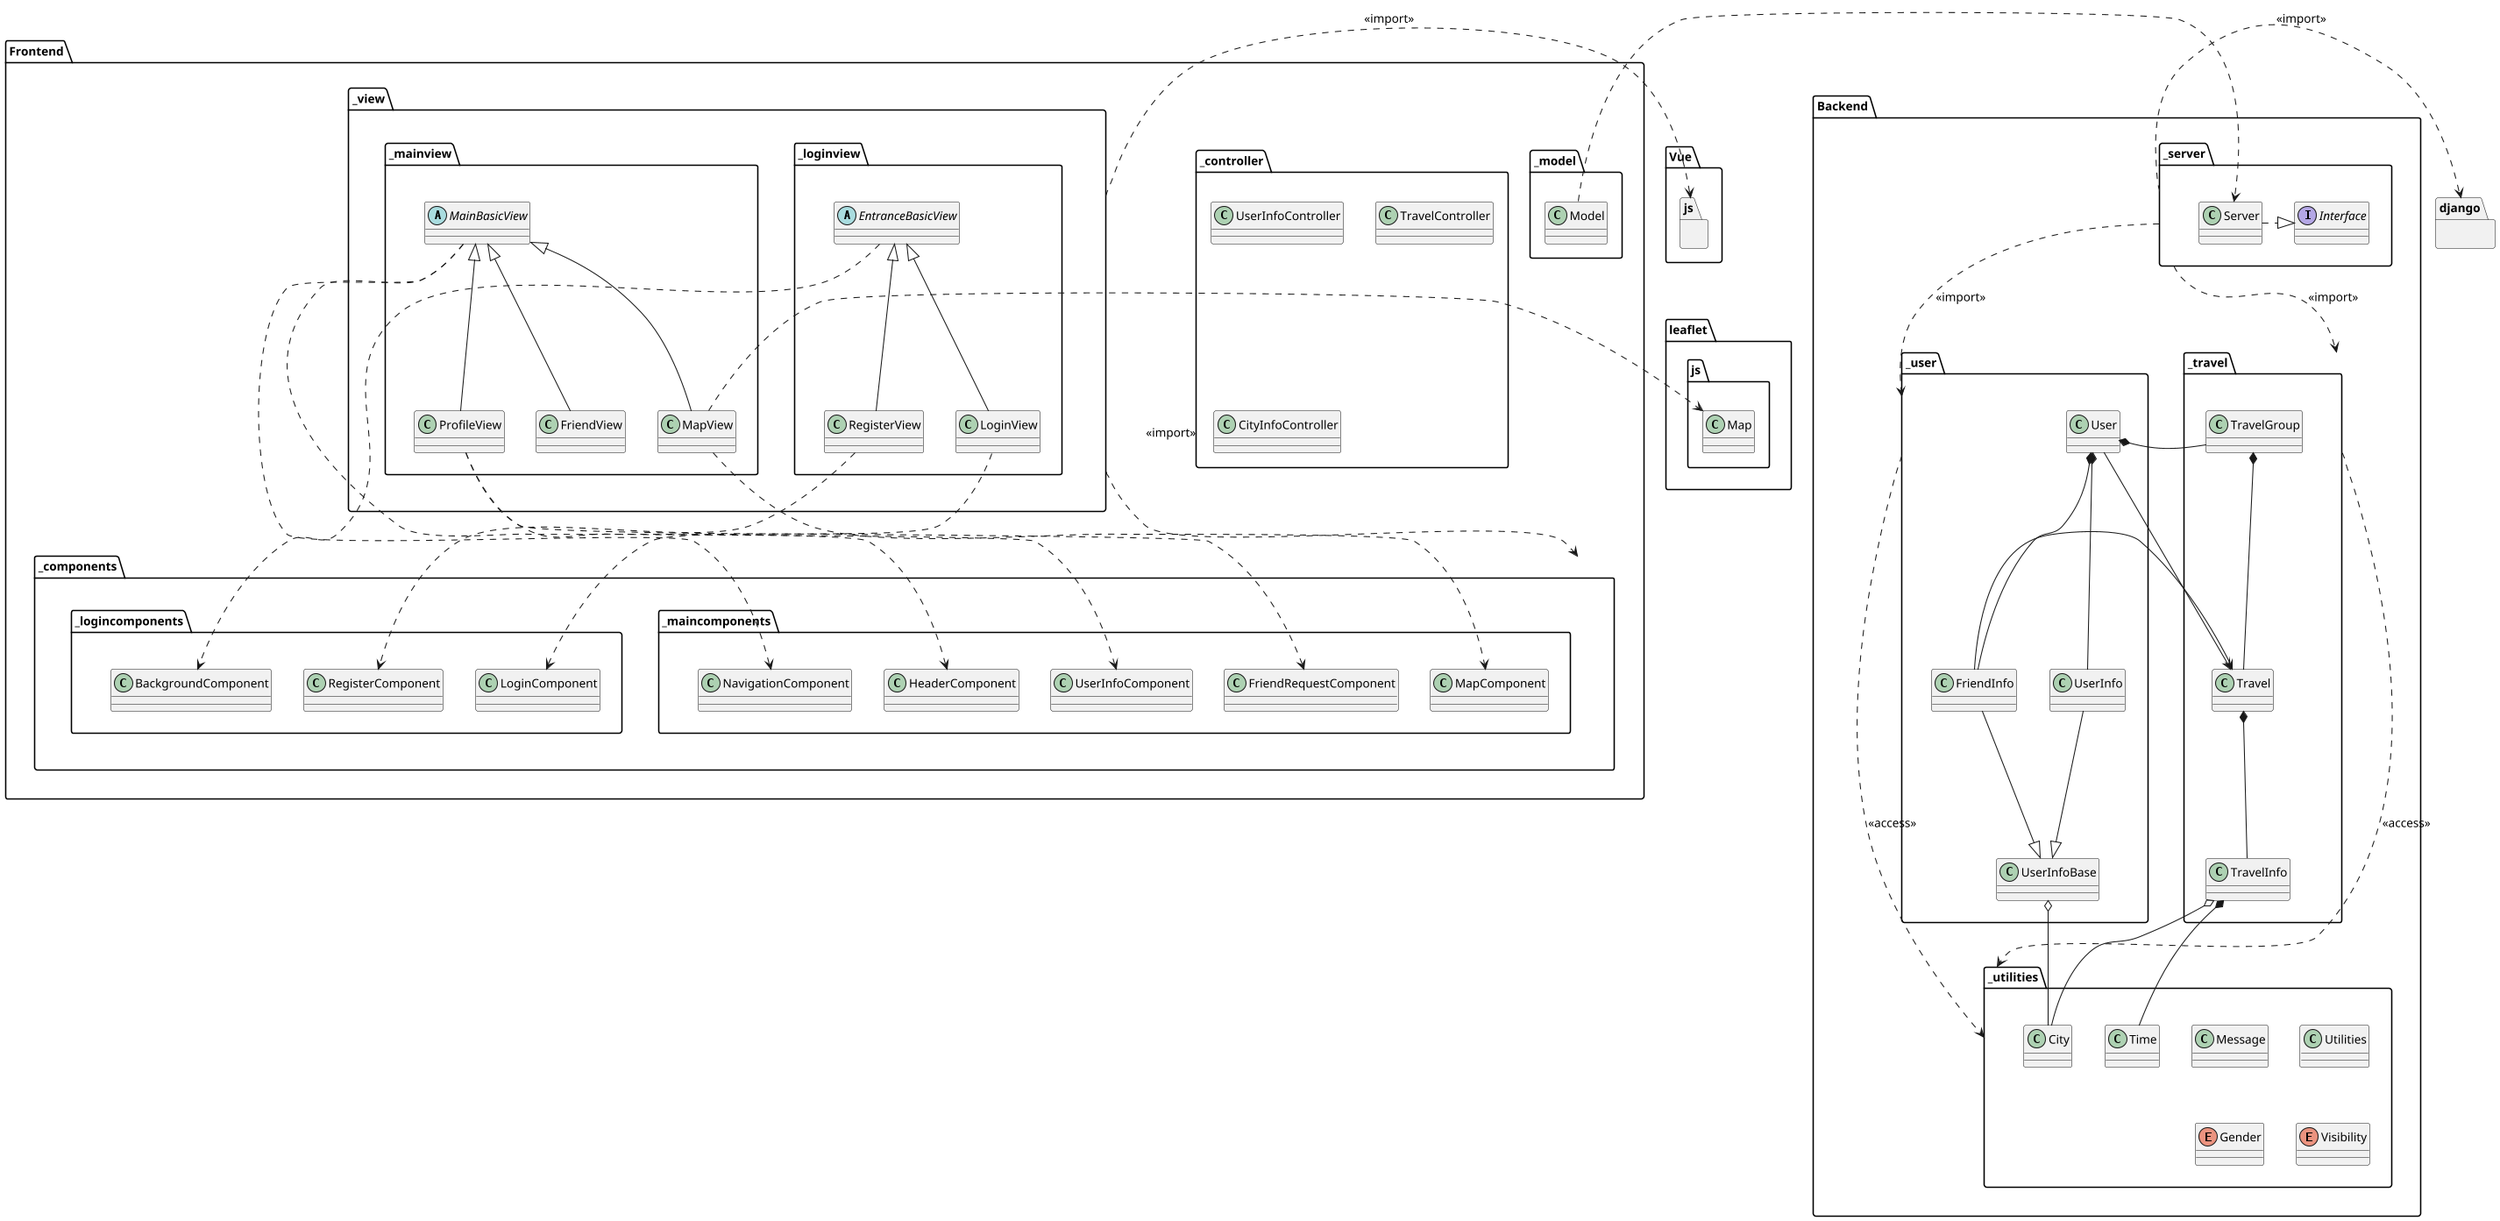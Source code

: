 @startuml PackageDiagram

skinparam Dpi 100
skinparam DefaultFont {
    Name Menlo
    Size 13
    Style bold
}

namespace Backend {
    package _server{
        class Server
        interface Interface
    }

    package _user {
        class User
        class UserInfoBase
        class UserInfo
        class FriendInfo
    }

    package _travel {
        class Travel
        class TravelGroup
        class TravelInfo
    }

    package _utilities {
        ' method gps_to_location()
        class City
        class Time
        class Message
        class Utilities
        enum Gender
        enum Visibility
    }
}

package django {
}

namespace Frontend {
    package _model {
        class Model
    }

    package _controller {
        class UserInfoController
        class TravelController
        class CityInfoController
    }

    package _view {
        package _loginview {
            abstract class EntranceBasicView
            class LoginView
            class RegisterView
        }
        package _mainview {
            abstract class MainBasicView
            class MapView
            class FriendView
            class ProfileView
        }
    }

    package _components {
        package _logincomponents {
            class BackgroundComponent
            class RegisterComponent
            class LoginComponent
        }
        package _maincomponents {
            class HeaderComponent
            class NavigationComponent
            class MapComponent
            class FriendRequestComponent
            class UserInfoComponent
        }
    }
}

package Vue.js {
}

package leaflet.js {
    class Map
}

_view   .right.> Vue.js : <<import>>
_server .right.> django : <<import>>
MapView .right.>  Map
Vue.js --[hidden] Map

Model .right.> Server

LoginView   -[hidden] RegisterView
ProfileView -[hidden] FriendView
FriendView  -[hidden] MapView
EntranceBasicView <|-down- LoginView
EntranceBasicView <|-down- RegisterView
MainBasicView     <|-down- ProfileView
MainBasicView     <|-down- FriendView
MainBasicView     <|-down- MapView

_loginview -[hidden]  _mainview
_logincomponents     -[hidden]  _maincomponents
_mainview  --[hidden] _maincomponents
_loginview --[hidden] _logincomponents
EntranceBasicView .down.> BackgroundComponent
LoginView         .down.> LoginComponent
RegisterView      .down.> RegisterComponent
MainBasicView     .down.> HeaderComponent
MainBasicView     .down.> NavigationComponent
ProfileView       .down.> UserInfoComponent
ProfileView       .down.> FriendRequestComponent
MapView           .down.> MapComponent


Server       .right.|> Interface
User         *-down-   UserInfo
User         *-down-   FriendInfo
User         *-right-  TravelGroup
UserInfo     -down-|>  UserInfoBase
FriendInfo   -down-|>  UserInfoBase
UserInfoBase o-down-   City
TravelGroup  *-down-   Travel
Travel       *-down-   TravelInfo
User         -down->   Travel
FriendInfo   -right->  Travel
TravelInfo   o-down-   City
TravelInfo   *-down-   Time
UserInfo -[hidden] FriendInfo

_view   .down.> _components : <<import>>
_server .down.> _user       : <<import>>
_server .down.> _travel     : <<import>>
_user   .down.> _utilities  : <<access>>
_travel .down.> _utilities  : <<access>>

@enduml

